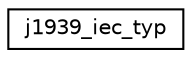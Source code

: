 digraph "Graphical Class Hierarchy"
{
  edge [fontname="Helvetica",fontsize="10",labelfontname="Helvetica",labelfontsize="10"];
  node [fontname="Helvetica",fontsize="10",shape=record];
  rankdir="LR";
  Node0 [label="j1939_iec_typ",height=0.2,width=0.4,color="black", fillcolor="white", style="filled",URL="$structj1939__iec__typ.html"];
}
